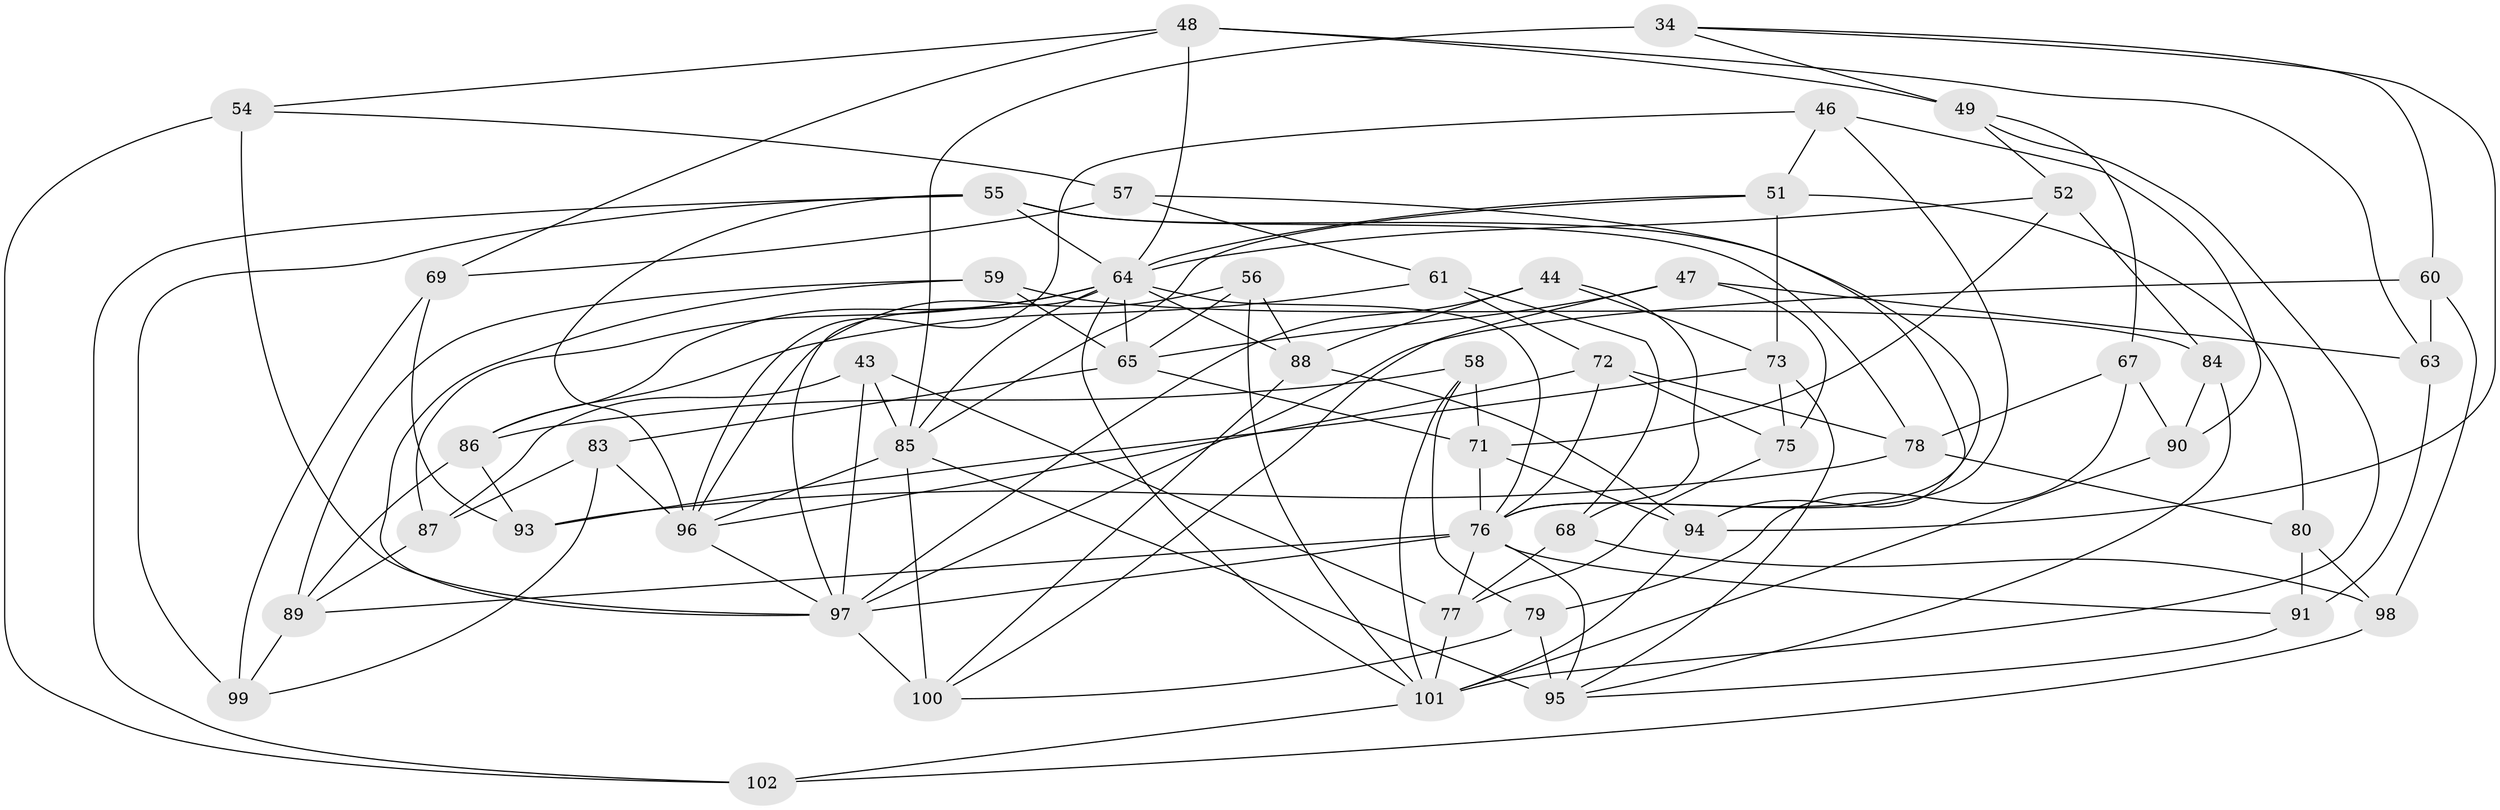 // original degree distribution, {4: 1.0}
// Generated by graph-tools (version 1.1) at 2025/57/03/09/25 04:57:40]
// undirected, 51 vertices, 126 edges
graph export_dot {
graph [start="1"]
  node [color=gray90,style=filled];
  34 [super="+27"];
  43 [super="+25"];
  44;
  46;
  47;
  48 [super="+11+12"];
  49 [super="+37"];
  51 [super="+10"];
  52;
  54;
  55 [super="+3+32"];
  56;
  57;
  58 [super="+18"];
  59;
  60;
  61;
  63;
  64 [super="+20+22+53+45"];
  65 [super="+41"];
  67;
  68;
  69;
  71 [super="+17"];
  72 [super="+8"];
  73 [super="+7"];
  75;
  76 [super="+40+70"];
  77 [super="+50"];
  78 [super="+31"];
  79;
  80;
  83;
  84;
  85 [super="+26+42"];
  86 [super="+38"];
  87;
  88 [super="+74"];
  89 [super="+35"];
  90;
  91;
  93;
  94 [super="+13"];
  95 [super="+92"];
  96 [super="+14+33"];
  97 [super="+2+66+5+81"];
  98;
  99 [super="+29"];
  100 [super="+62"];
  101 [super="+82"];
  102;
  34 -- 85 [weight=3];
  34 -- 94;
  34 -- 49;
  34 -- 60;
  43 -- 87;
  43 -- 97 [weight=3];
  43 -- 85;
  43 -- 77;
  44 -- 68;
  44 -- 97;
  44 -- 73;
  44 -- 88;
  46 -- 51;
  46 -- 90;
  46 -- 96;
  46 -- 76;
  47 -- 65;
  47 -- 100;
  47 -- 63;
  47 -- 75;
  48 -- 64 [weight=3];
  48 -- 63;
  48 -- 49 [weight=2];
  48 -- 69;
  48 -- 54;
  49 -- 67;
  49 -- 52;
  49 -- 101;
  51 -- 73 [weight=2];
  51 -- 80;
  51 -- 64;
  51 -- 85;
  52 -- 84;
  52 -- 64;
  52 -- 71;
  54 -- 102;
  54 -- 57;
  54 -- 97;
  55 -- 99 [weight=2];
  55 -- 78;
  55 -- 102;
  55 -- 64 [weight=3];
  55 -- 96 [weight=2];
  55 -- 94;
  56 -- 96;
  56 -- 101;
  56 -- 88;
  56 -- 65;
  57 -- 69;
  57 -- 61;
  57 -- 76;
  58 -- 71 [weight=2];
  58 -- 101;
  58 -- 86 [weight=2];
  58 -- 79;
  59 -- 89;
  59 -- 84;
  59 -- 97;
  59 -- 65;
  60 -- 63;
  60 -- 98;
  60 -- 97;
  61 -- 68;
  61 -- 86;
  61 -- 72;
  63 -- 91;
  64 -- 97 [weight=2];
  64 -- 101;
  64 -- 65;
  64 -- 85 [weight=3];
  64 -- 86;
  64 -- 87;
  64 -- 88 [weight=2];
  64 -- 76;
  65 -- 83;
  65 -- 71;
  67 -- 90;
  67 -- 79;
  67 -- 78;
  68 -- 98;
  68 -- 77;
  69 -- 93;
  69 -- 99;
  71 -- 94 [weight=2];
  71 -- 76 [weight=2];
  72 -- 75;
  72 -- 78 [weight=2];
  72 -- 96;
  72 -- 76;
  73 -- 75;
  73 -- 93;
  73 -- 95;
  75 -- 77;
  76 -- 95;
  76 -- 89;
  76 -- 77 [weight=2];
  76 -- 91;
  76 -- 97;
  77 -- 101;
  78 -- 93;
  78 -- 80;
  79 -- 100;
  79 -- 95;
  80 -- 98;
  80 -- 91;
  83 -- 87;
  83 -- 96;
  83 -- 99;
  84 -- 90;
  84 -- 95;
  85 -- 100 [weight=2];
  85 -- 95 [weight=3];
  85 -- 96;
  86 -- 89;
  86 -- 93;
  87 -- 89;
  88 -- 94;
  88 -- 100;
  89 -- 99 [weight=2];
  90 -- 101;
  91 -- 95;
  94 -- 101;
  96 -- 97;
  97 -- 100;
  98 -- 102;
  101 -- 102;
}
